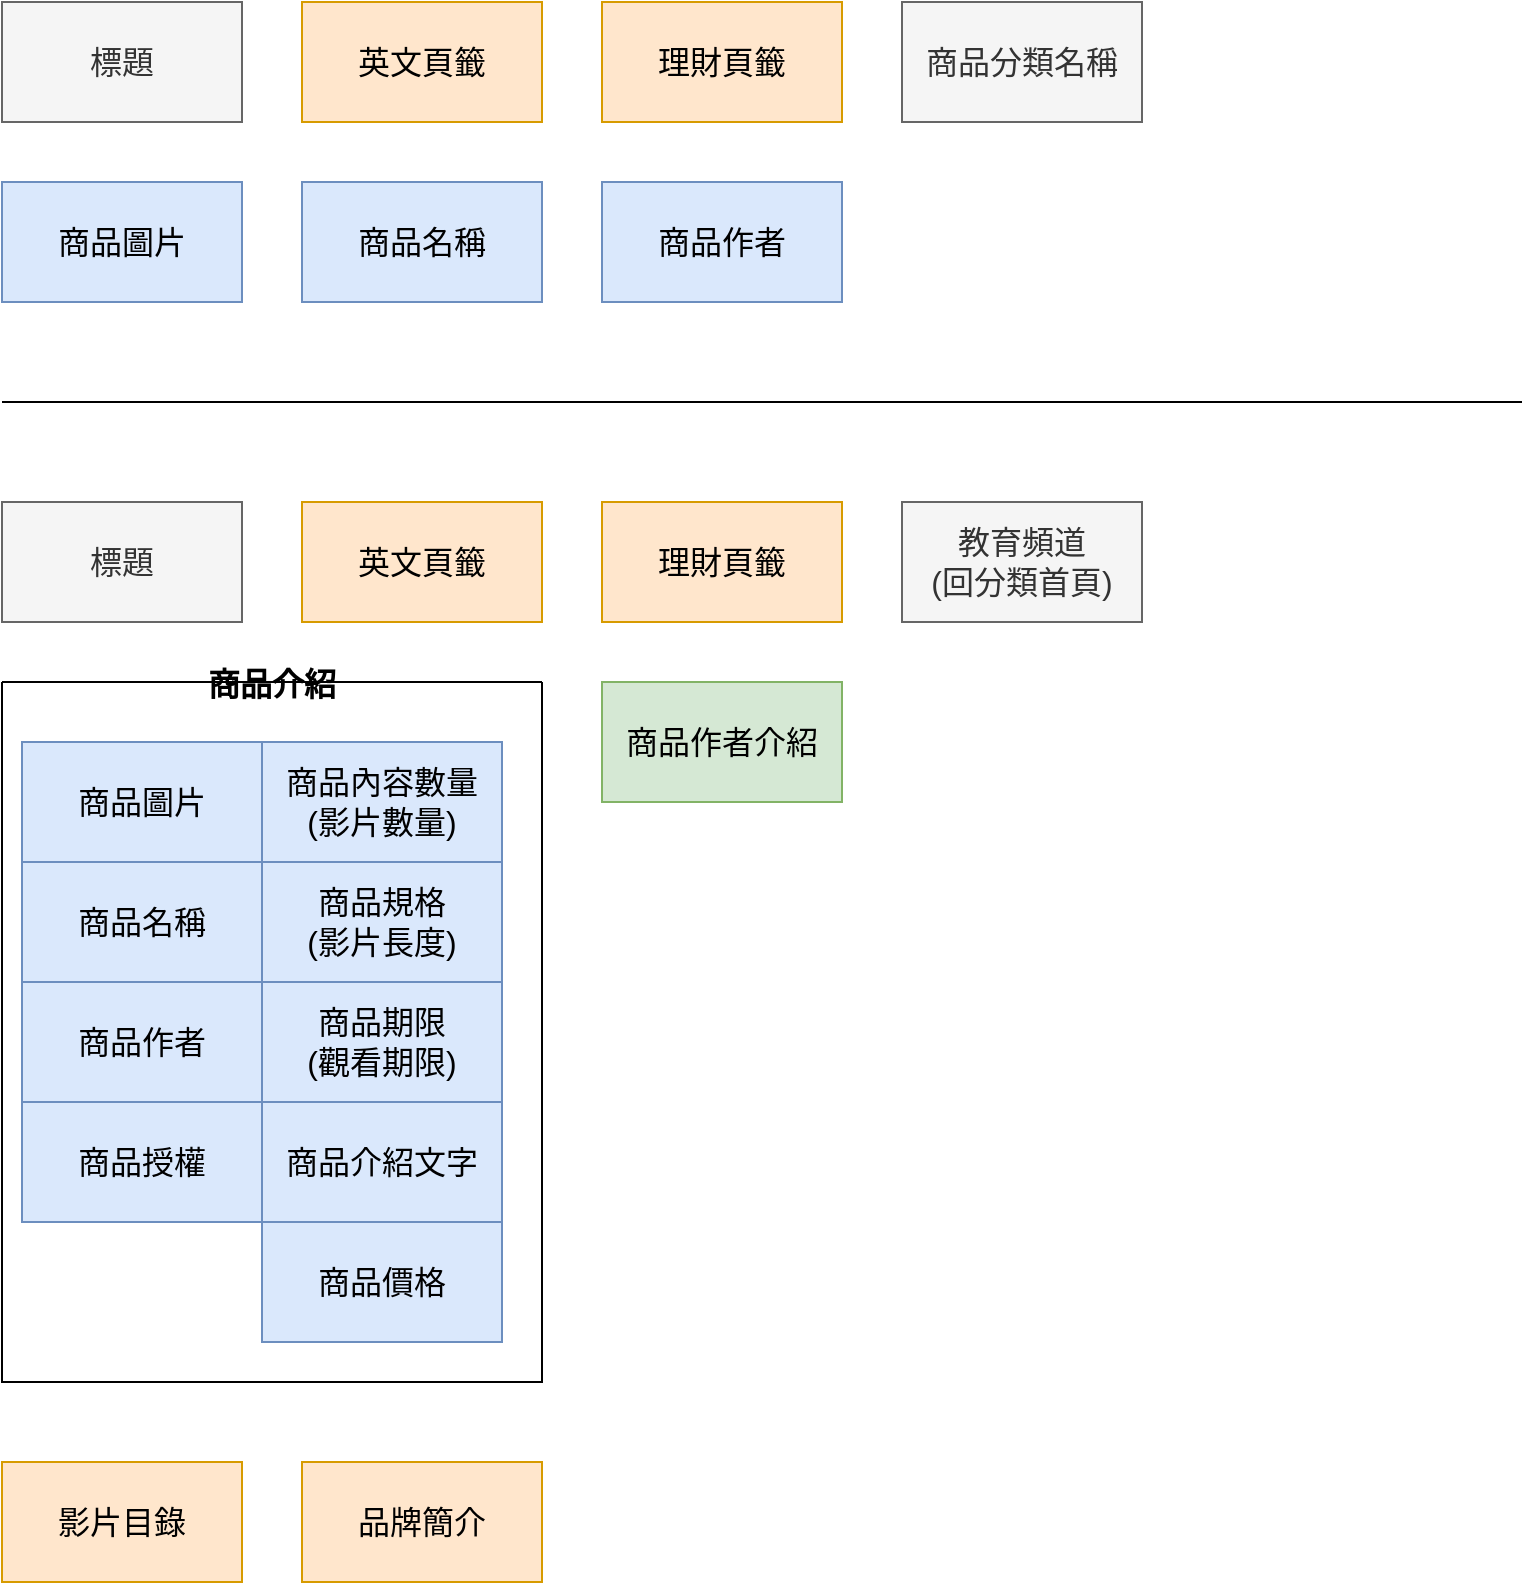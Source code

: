 <mxfile version="15.8.3" type="github">
  <diagram id="-Tf-SAn6svrItmrNyMm4" name="card sorting">
    <mxGraphModel dx="1254" dy="780" grid="1" gridSize="10" guides="1" tooltips="1" connect="1" arrows="1" fold="1" page="1" pageScale="1" pageWidth="827" pageHeight="1169" math="0" shadow="0">
      <root>
        <mxCell id="0" />
        <mxCell id="1" parent="0" />
        <mxCell id="7zqT9z4EXzbm1e6yBOuj-1" value="標題" style="rounded=0;whiteSpace=wrap;html=1;fontSize=16;fillColor=#f5f5f5;fontColor=#333333;strokeColor=#666666;" vertex="1" parent="1">
          <mxGeometry x="40" y="40" width="120" height="60" as="geometry" />
        </mxCell>
        <mxCell id="7zqT9z4EXzbm1e6yBOuj-2" value="理財頁籤" style="rounded=0;whiteSpace=wrap;html=1;fontSize=16;fillColor=#ffe6cc;strokeColor=#d79b00;" vertex="1" parent="1">
          <mxGeometry x="340" y="40" width="120" height="60" as="geometry" />
        </mxCell>
        <mxCell id="7zqT9z4EXzbm1e6yBOuj-3" value="英文頁籤" style="rounded=0;whiteSpace=wrap;html=1;fontSize=16;fillColor=#ffe6cc;strokeColor=#d79b00;" vertex="1" parent="1">
          <mxGeometry x="190" y="40" width="120" height="60" as="geometry" />
        </mxCell>
        <mxCell id="7zqT9z4EXzbm1e6yBOuj-4" value="&lt;div&gt;教育頻道&lt;/div&gt;&lt;div&gt;(回分類首頁)&lt;br&gt;&lt;/div&gt;" style="rounded=0;whiteSpace=wrap;html=1;fontSize=16;fillColor=#f5f5f5;fontColor=#333333;strokeColor=#666666;" vertex="1" parent="1">
          <mxGeometry x="490" y="290" width="120" height="60" as="geometry" />
        </mxCell>
        <mxCell id="7zqT9z4EXzbm1e6yBOuj-6" value="商品分類名稱" style="rounded=0;whiteSpace=wrap;html=1;fontSize=16;fillColor=#f5f5f5;fontColor=#333333;strokeColor=#666666;" vertex="1" parent="1">
          <mxGeometry x="490" y="40" width="120" height="60" as="geometry" />
        </mxCell>
        <mxCell id="7zqT9z4EXzbm1e6yBOuj-7" value="商品圖片" style="rounded=0;whiteSpace=wrap;html=1;fontSize=16;fillColor=#dae8fc;strokeColor=#6c8ebf;" vertex="1" parent="1">
          <mxGeometry x="40" y="130" width="120" height="60" as="geometry" />
        </mxCell>
        <mxCell id="7zqT9z4EXzbm1e6yBOuj-8" value="商品名稱" style="rounded=0;whiteSpace=wrap;html=1;fontSize=16;fillColor=#dae8fc;strokeColor=#6c8ebf;" vertex="1" parent="1">
          <mxGeometry x="190" y="130" width="120" height="60" as="geometry" />
        </mxCell>
        <mxCell id="7zqT9z4EXzbm1e6yBOuj-9" value="商品作者" style="rounded=0;whiteSpace=wrap;html=1;fontSize=16;fillColor=#dae8fc;strokeColor=#6c8ebf;" vertex="1" parent="1">
          <mxGeometry x="340" y="130" width="120" height="60" as="geometry" />
        </mxCell>
        <mxCell id="7zqT9z4EXzbm1e6yBOuj-10" value="" style="endArrow=none;html=1;rounded=0;fontSize=16;" edge="1" parent="1">
          <mxGeometry width="50" height="50" relative="1" as="geometry">
            <mxPoint x="40" y="240" as="sourcePoint" />
            <mxPoint x="800" y="240" as="targetPoint" />
          </mxGeometry>
        </mxCell>
        <mxCell id="7zqT9z4EXzbm1e6yBOuj-11" value="標題" style="rounded=0;whiteSpace=wrap;html=1;fontSize=16;fillColor=#f5f5f5;fontColor=#333333;strokeColor=#666666;" vertex="1" parent="1">
          <mxGeometry x="40" y="290" width="120" height="60" as="geometry" />
        </mxCell>
        <mxCell id="7zqT9z4EXzbm1e6yBOuj-12" value="理財頁籤" style="rounded=0;whiteSpace=wrap;html=1;fontSize=16;fillColor=#ffe6cc;strokeColor=#d79b00;" vertex="1" parent="1">
          <mxGeometry x="340" y="290" width="120" height="60" as="geometry" />
        </mxCell>
        <mxCell id="7zqT9z4EXzbm1e6yBOuj-13" value="英文頁籤" style="rounded=0;whiteSpace=wrap;html=1;fontSize=16;fillColor=#ffe6cc;strokeColor=#d79b00;" vertex="1" parent="1">
          <mxGeometry x="190" y="290" width="120" height="60" as="geometry" />
        </mxCell>
        <mxCell id="7zqT9z4EXzbm1e6yBOuj-22" value="商品介紹" style="swimlane;startSize=0;fontSize=16;" vertex="1" parent="1">
          <mxGeometry x="40" y="380" width="270" height="350" as="geometry">
            <mxRectangle x="40" y="470" width="100" height="20" as="alternateBounds" />
          </mxGeometry>
        </mxCell>
        <mxCell id="7zqT9z4EXzbm1e6yBOuj-14" value="商品圖片" style="rounded=0;whiteSpace=wrap;html=1;fontSize=16;fillColor=#dae8fc;strokeColor=#6c8ebf;" vertex="1" parent="7zqT9z4EXzbm1e6yBOuj-22">
          <mxGeometry x="10" y="30" width="120" height="60" as="geometry" />
        </mxCell>
        <mxCell id="7zqT9z4EXzbm1e6yBOuj-15" value="商品名稱" style="rounded=0;whiteSpace=wrap;html=1;fontSize=16;fillColor=#dae8fc;strokeColor=#6c8ebf;" vertex="1" parent="7zqT9z4EXzbm1e6yBOuj-22">
          <mxGeometry x="10" y="90" width="120" height="60" as="geometry" />
        </mxCell>
        <mxCell id="7zqT9z4EXzbm1e6yBOuj-16" value="商品作者" style="rounded=0;whiteSpace=wrap;html=1;fontSize=16;fillColor=#dae8fc;strokeColor=#6c8ebf;" vertex="1" parent="7zqT9z4EXzbm1e6yBOuj-22">
          <mxGeometry x="10" y="150" width="120" height="60" as="geometry" />
        </mxCell>
        <mxCell id="7zqT9z4EXzbm1e6yBOuj-23" value="商品授權" style="rounded=0;whiteSpace=wrap;html=1;fontSize=16;fillColor=#dae8fc;strokeColor=#6c8ebf;" vertex="1" parent="7zqT9z4EXzbm1e6yBOuj-22">
          <mxGeometry x="10" y="210" width="120" height="60" as="geometry" />
        </mxCell>
        <mxCell id="7zqT9z4EXzbm1e6yBOuj-24" value="商品內容數量&lt;br&gt;(影片數量)" style="rounded=0;whiteSpace=wrap;html=1;fontSize=16;fillColor=#dae8fc;strokeColor=#6c8ebf;" vertex="1" parent="7zqT9z4EXzbm1e6yBOuj-22">
          <mxGeometry x="130" y="30" width="120" height="60" as="geometry" />
        </mxCell>
        <mxCell id="7zqT9z4EXzbm1e6yBOuj-25" value="&lt;div&gt;商品規格&lt;/div&gt;&lt;div&gt;(影片長度)&lt;br&gt;&lt;/div&gt;" style="rounded=0;whiteSpace=wrap;html=1;fontSize=16;fillColor=#dae8fc;strokeColor=#6c8ebf;" vertex="1" parent="7zqT9z4EXzbm1e6yBOuj-22">
          <mxGeometry x="130" y="90" width="120" height="60" as="geometry" />
        </mxCell>
        <mxCell id="7zqT9z4EXzbm1e6yBOuj-26" value="&lt;div&gt;商品期限&lt;/div&gt;&lt;div&gt;(觀看期限)&lt;br&gt;&lt;/div&gt;" style="rounded=0;whiteSpace=wrap;html=1;fontSize=16;fillColor=#dae8fc;strokeColor=#6c8ebf;" vertex="1" parent="7zqT9z4EXzbm1e6yBOuj-22">
          <mxGeometry x="130" y="150" width="120" height="60" as="geometry" />
        </mxCell>
        <mxCell id="7zqT9z4EXzbm1e6yBOuj-27" value="商品介紹文字" style="rounded=0;whiteSpace=wrap;html=1;fontSize=16;fillColor=#dae8fc;strokeColor=#6c8ebf;" vertex="1" parent="7zqT9z4EXzbm1e6yBOuj-22">
          <mxGeometry x="130" y="210" width="120" height="60" as="geometry" />
        </mxCell>
        <mxCell id="7zqT9z4EXzbm1e6yBOuj-28" value="商品價格" style="rounded=0;whiteSpace=wrap;html=1;fontSize=16;fillColor=#dae8fc;strokeColor=#6c8ebf;" vertex="1" parent="7zqT9z4EXzbm1e6yBOuj-22">
          <mxGeometry x="130" y="270" width="120" height="60" as="geometry" />
        </mxCell>
        <mxCell id="7zqT9z4EXzbm1e6yBOuj-17" value="商品作者介紹" style="rounded=0;whiteSpace=wrap;html=1;fontSize=16;fillColor=#d5e8d4;strokeColor=#82b366;" vertex="1" parent="1">
          <mxGeometry x="340" y="380" width="120" height="60" as="geometry" />
        </mxCell>
        <mxCell id="7zqT9z4EXzbm1e6yBOuj-29" value="品牌簡介" style="rounded=0;whiteSpace=wrap;html=1;fontSize=16;fillColor=#ffe6cc;strokeColor=#d79b00;" vertex="1" parent="1">
          <mxGeometry x="190" y="770" width="120" height="60" as="geometry" />
        </mxCell>
        <mxCell id="7zqT9z4EXzbm1e6yBOuj-30" value="影片目錄" style="rounded=0;whiteSpace=wrap;html=1;fontSize=16;fillColor=#ffe6cc;strokeColor=#d79b00;" vertex="1" parent="1">
          <mxGeometry x="40" y="770" width="120" height="60" as="geometry" />
        </mxCell>
      </root>
    </mxGraphModel>
  </diagram>
</mxfile>
